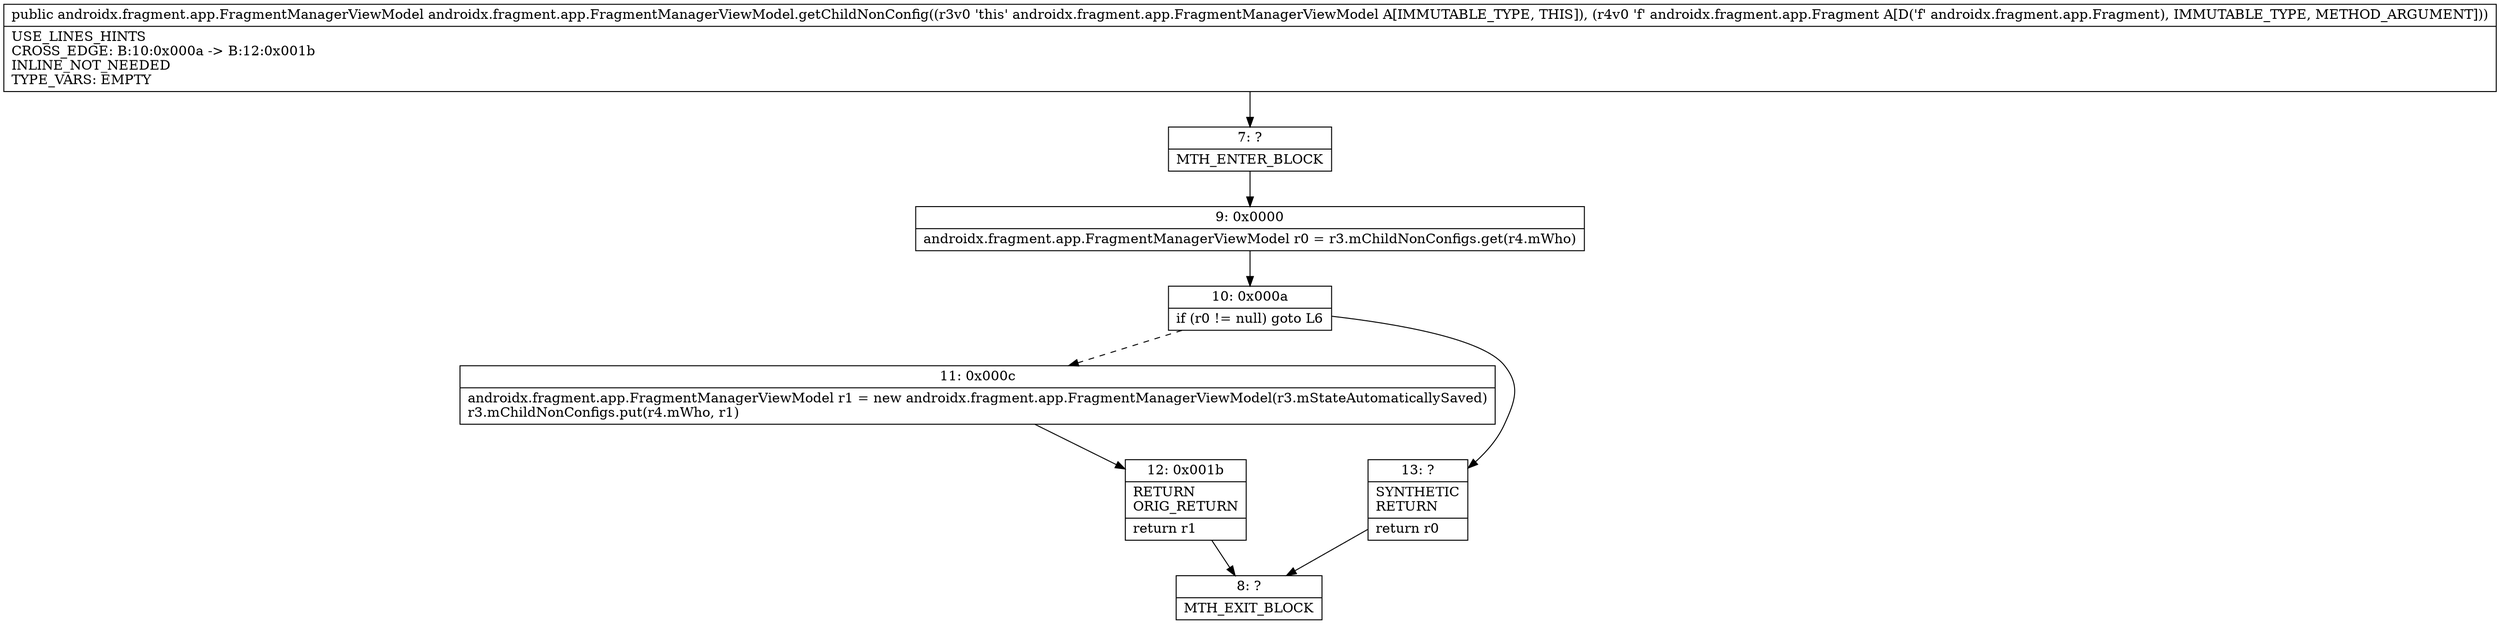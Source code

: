 digraph "CFG forandroidx.fragment.app.FragmentManagerViewModel.getChildNonConfig(Landroidx\/fragment\/app\/Fragment;)Landroidx\/fragment\/app\/FragmentManagerViewModel;" {
Node_7 [shape=record,label="{7\:\ ?|MTH_ENTER_BLOCK\l}"];
Node_9 [shape=record,label="{9\:\ 0x0000|androidx.fragment.app.FragmentManagerViewModel r0 = r3.mChildNonConfigs.get(r4.mWho)\l}"];
Node_10 [shape=record,label="{10\:\ 0x000a|if (r0 != null) goto L6\l}"];
Node_11 [shape=record,label="{11\:\ 0x000c|androidx.fragment.app.FragmentManagerViewModel r1 = new androidx.fragment.app.FragmentManagerViewModel(r3.mStateAutomaticallySaved)\lr3.mChildNonConfigs.put(r4.mWho, r1)\l}"];
Node_12 [shape=record,label="{12\:\ 0x001b|RETURN\lORIG_RETURN\l|return r1\l}"];
Node_8 [shape=record,label="{8\:\ ?|MTH_EXIT_BLOCK\l}"];
Node_13 [shape=record,label="{13\:\ ?|SYNTHETIC\lRETURN\l|return r0\l}"];
MethodNode[shape=record,label="{public androidx.fragment.app.FragmentManagerViewModel androidx.fragment.app.FragmentManagerViewModel.getChildNonConfig((r3v0 'this' androidx.fragment.app.FragmentManagerViewModel A[IMMUTABLE_TYPE, THIS]), (r4v0 'f' androidx.fragment.app.Fragment A[D('f' androidx.fragment.app.Fragment), IMMUTABLE_TYPE, METHOD_ARGUMENT]))  | USE_LINES_HINTS\lCROSS_EDGE: B:10:0x000a \-\> B:12:0x001b\lINLINE_NOT_NEEDED\lTYPE_VARS: EMPTY\l}"];
MethodNode -> Node_7;Node_7 -> Node_9;
Node_9 -> Node_10;
Node_10 -> Node_11[style=dashed];
Node_10 -> Node_13;
Node_11 -> Node_12;
Node_12 -> Node_8;
Node_13 -> Node_8;
}


